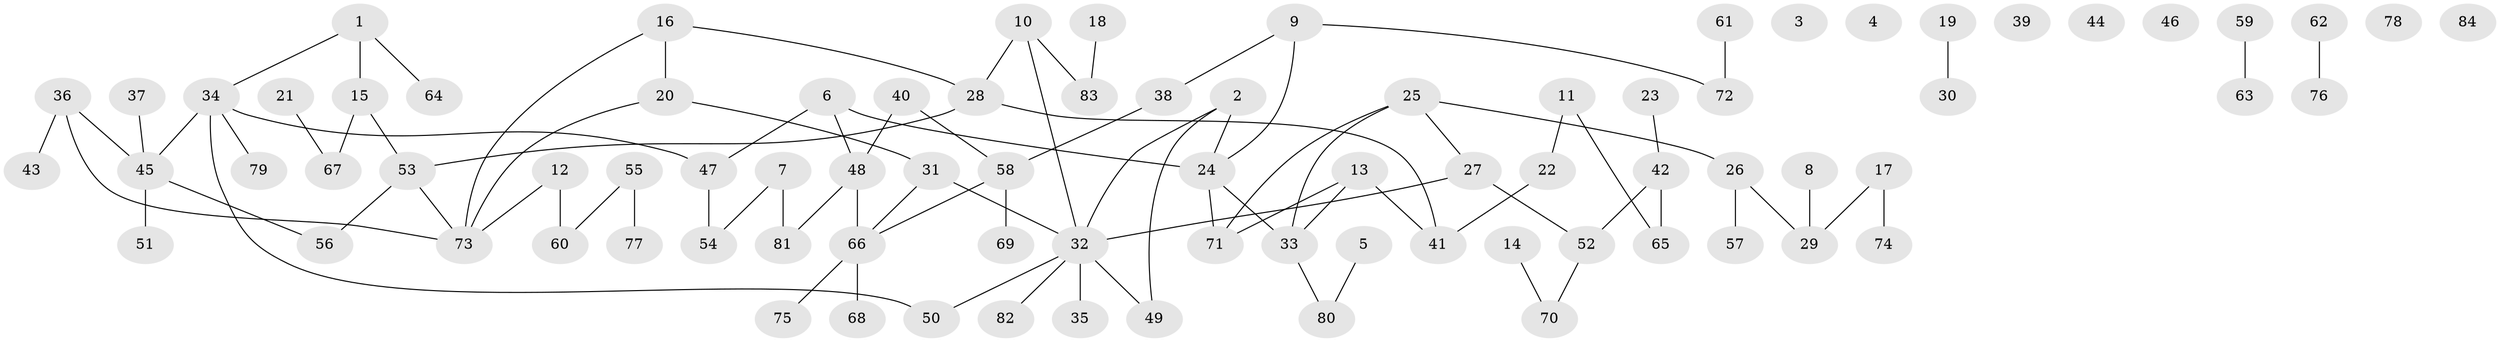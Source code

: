 // Generated by graph-tools (version 1.1) at 2025/00/03/09/25 03:00:49]
// undirected, 84 vertices, 90 edges
graph export_dot {
graph [start="1"]
  node [color=gray90,style=filled];
  1;
  2;
  3;
  4;
  5;
  6;
  7;
  8;
  9;
  10;
  11;
  12;
  13;
  14;
  15;
  16;
  17;
  18;
  19;
  20;
  21;
  22;
  23;
  24;
  25;
  26;
  27;
  28;
  29;
  30;
  31;
  32;
  33;
  34;
  35;
  36;
  37;
  38;
  39;
  40;
  41;
  42;
  43;
  44;
  45;
  46;
  47;
  48;
  49;
  50;
  51;
  52;
  53;
  54;
  55;
  56;
  57;
  58;
  59;
  60;
  61;
  62;
  63;
  64;
  65;
  66;
  67;
  68;
  69;
  70;
  71;
  72;
  73;
  74;
  75;
  76;
  77;
  78;
  79;
  80;
  81;
  82;
  83;
  84;
  1 -- 15;
  1 -- 34;
  1 -- 64;
  2 -- 24;
  2 -- 32;
  2 -- 49;
  5 -- 80;
  6 -- 24;
  6 -- 47;
  6 -- 48;
  7 -- 54;
  7 -- 81;
  8 -- 29;
  9 -- 24;
  9 -- 38;
  9 -- 72;
  10 -- 28;
  10 -- 32;
  10 -- 83;
  11 -- 22;
  11 -- 65;
  12 -- 60;
  12 -- 73;
  13 -- 33;
  13 -- 41;
  13 -- 71;
  14 -- 70;
  15 -- 53;
  15 -- 67;
  16 -- 20;
  16 -- 28;
  16 -- 73;
  17 -- 29;
  17 -- 74;
  18 -- 83;
  19 -- 30;
  20 -- 31;
  20 -- 73;
  21 -- 67;
  22 -- 41;
  23 -- 42;
  24 -- 33;
  24 -- 71;
  25 -- 26;
  25 -- 27;
  25 -- 33;
  25 -- 71;
  26 -- 29;
  26 -- 57;
  27 -- 32;
  27 -- 52;
  28 -- 41;
  28 -- 53;
  31 -- 32;
  31 -- 66;
  32 -- 35;
  32 -- 49;
  32 -- 50;
  32 -- 82;
  33 -- 80;
  34 -- 45;
  34 -- 47;
  34 -- 50;
  34 -- 79;
  36 -- 43;
  36 -- 45;
  36 -- 73;
  37 -- 45;
  38 -- 58;
  40 -- 48;
  40 -- 58;
  42 -- 52;
  42 -- 65;
  45 -- 51;
  45 -- 56;
  47 -- 54;
  48 -- 66;
  48 -- 81;
  52 -- 70;
  53 -- 56;
  53 -- 73;
  55 -- 60;
  55 -- 77;
  58 -- 66;
  58 -- 69;
  59 -- 63;
  61 -- 72;
  62 -- 76;
  66 -- 68;
  66 -- 75;
}
